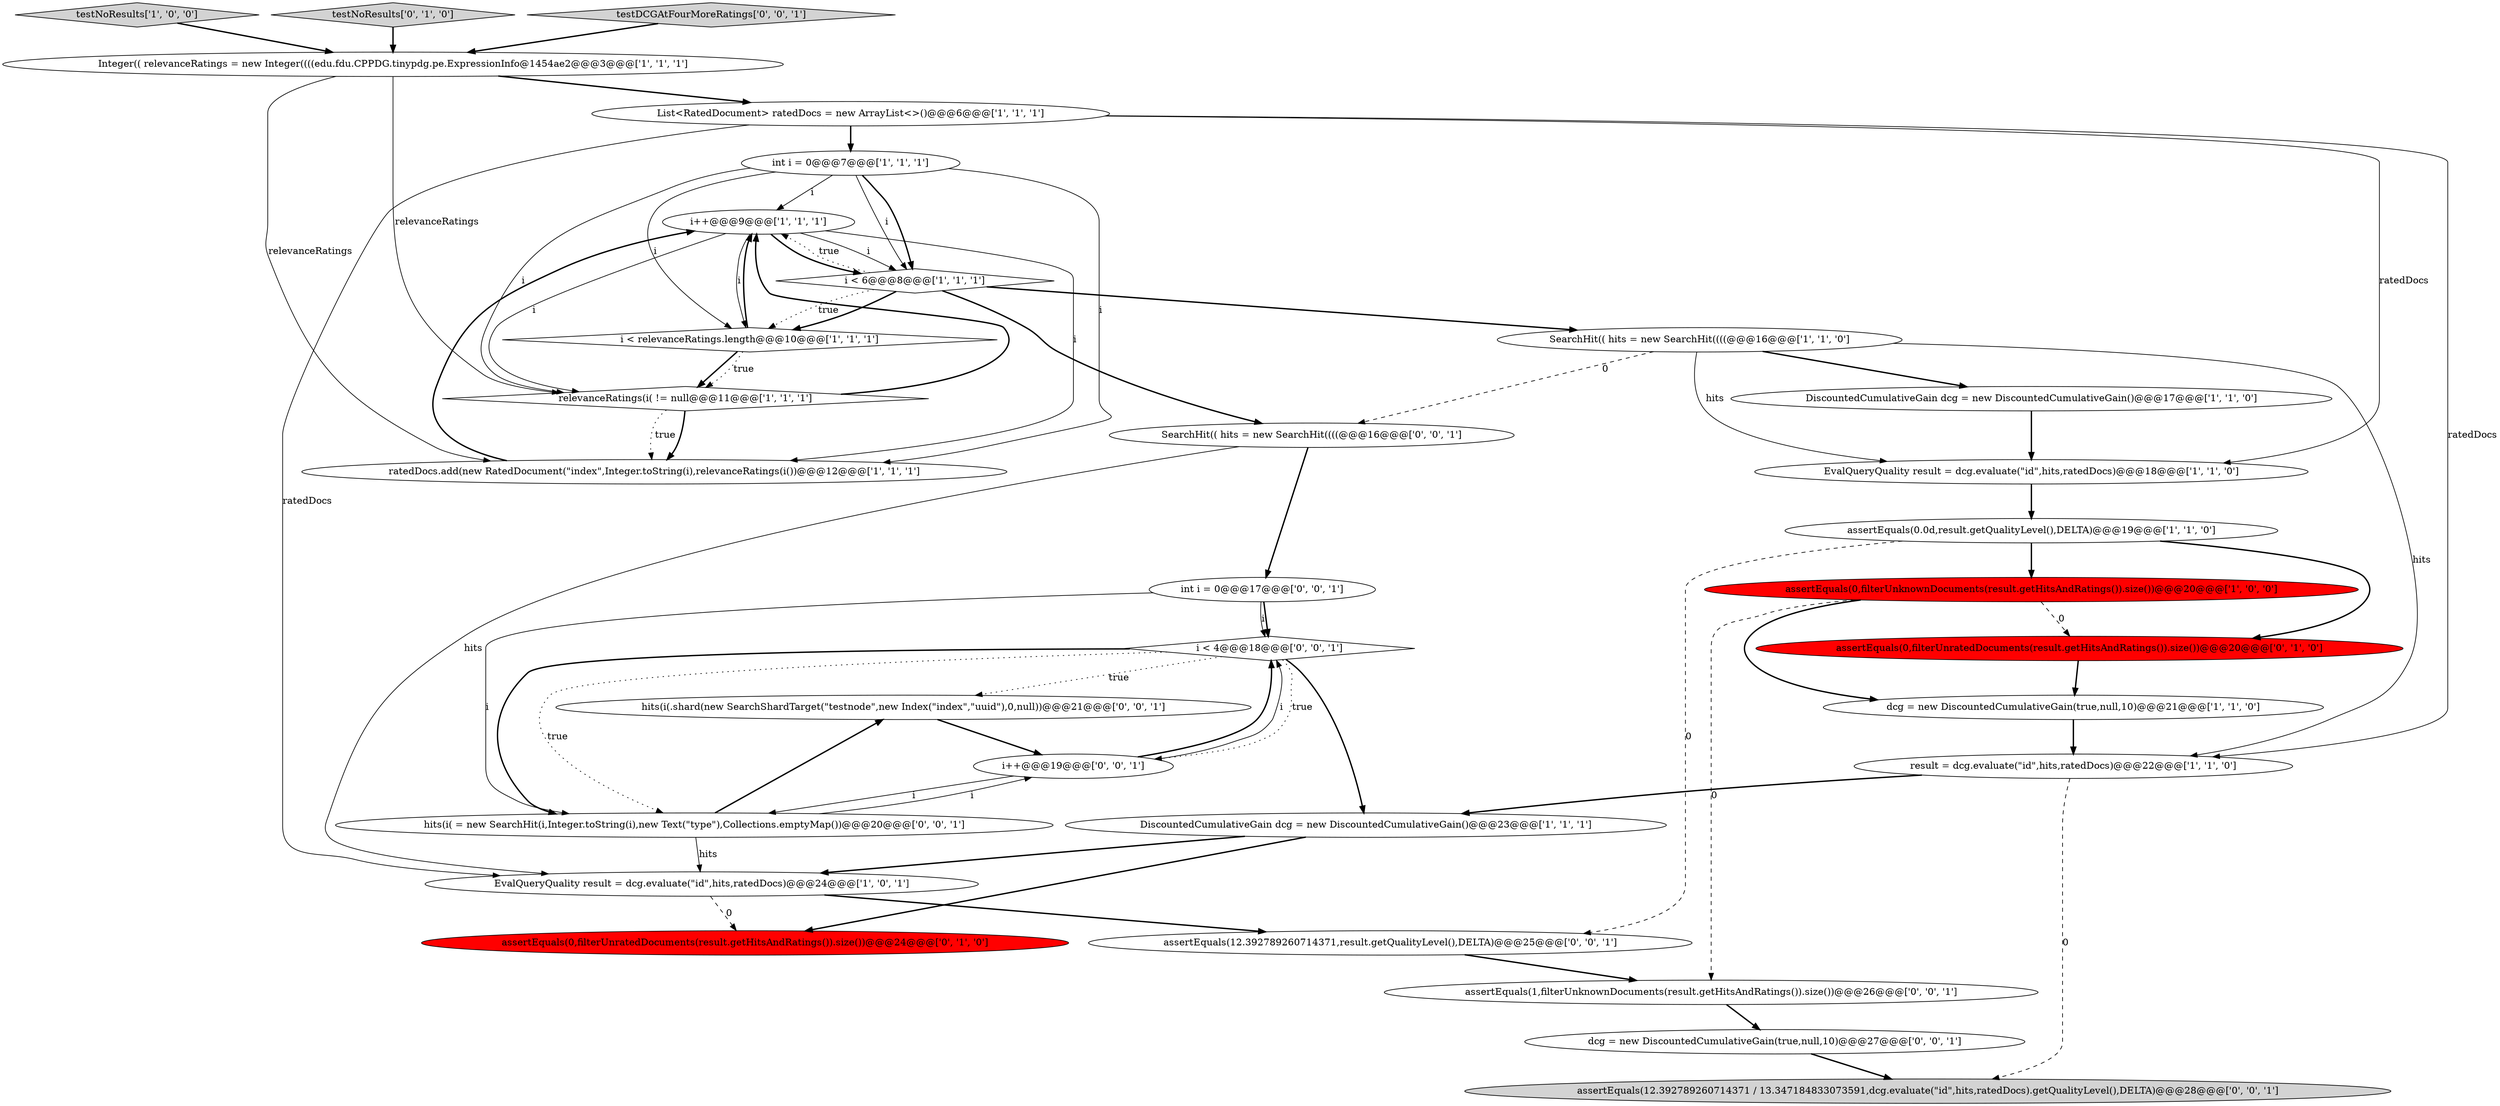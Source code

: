 digraph {
9 [style = filled, label = "DiscountedCumulativeGain dcg = new DiscountedCumulativeGain()@@@23@@@['1', '1', '1']", fillcolor = white, shape = ellipse image = "AAA0AAABBB1BBB"];
10 [style = filled, label = "int i = 0@@@7@@@['1', '1', '1']", fillcolor = white, shape = ellipse image = "AAA0AAABBB1BBB"];
25 [style = filled, label = "i < 4@@@18@@@['0', '0', '1']", fillcolor = white, shape = diamond image = "AAA0AAABBB3BBB"];
13 [style = filled, label = "testNoResults['1', '0', '0']", fillcolor = lightgray, shape = diamond image = "AAA0AAABBB1BBB"];
28 [style = filled, label = "hits(i(.shard(new SearchShardTarget(\"testnode\",new Index(\"index\",\"uuid\"),0,null))@@@21@@@['0', '0', '1']", fillcolor = white, shape = ellipse image = "AAA0AAABBB3BBB"];
17 [style = filled, label = "EvalQueryQuality result = dcg.evaluate(\"id\",hits,ratedDocs)@@@24@@@['1', '0', '1']", fillcolor = white, shape = ellipse image = "AAA0AAABBB1BBB"];
11 [style = filled, label = "Integer(( relevanceRatings = new Integer((((edu.fdu.CPPDG.tinypdg.pe.ExpressionInfo@1454ae2@@@3@@@['1', '1', '1']", fillcolor = white, shape = ellipse image = "AAA0AAABBB1BBB"];
0 [style = filled, label = "i++@@@9@@@['1', '1', '1']", fillcolor = white, shape = ellipse image = "AAA0AAABBB1BBB"];
6 [style = filled, label = "i < relevanceRatings.length@@@10@@@['1', '1', '1']", fillcolor = white, shape = diamond image = "AAA0AAABBB1BBB"];
22 [style = filled, label = "int i = 0@@@17@@@['0', '0', '1']", fillcolor = white, shape = ellipse image = "AAA0AAABBB3BBB"];
30 [style = filled, label = "dcg = new DiscountedCumulativeGain(true,null,10)@@@27@@@['0', '0', '1']", fillcolor = white, shape = ellipse image = "AAA0AAABBB3BBB"];
15 [style = filled, label = "ratedDocs.add(new RatedDocument(\"index\",Integer.toString(i),relevanceRatings(i())@@@12@@@['1', '1', '1']", fillcolor = white, shape = ellipse image = "AAA0AAABBB1BBB"];
16 [style = filled, label = "assertEquals(0.0d,result.getQualityLevel(),DELTA)@@@19@@@['1', '1', '0']", fillcolor = white, shape = ellipse image = "AAA0AAABBB1BBB"];
20 [style = filled, label = "assertEquals(0,filterUnratedDocuments(result.getHitsAndRatings()).size())@@@24@@@['0', '1', '0']", fillcolor = red, shape = ellipse image = "AAA1AAABBB2BBB"];
23 [style = filled, label = "assertEquals(1,filterUnknownDocuments(result.getHitsAndRatings()).size())@@@26@@@['0', '0', '1']", fillcolor = white, shape = ellipse image = "AAA0AAABBB3BBB"];
12 [style = filled, label = "dcg = new DiscountedCumulativeGain(true,null,10)@@@21@@@['1', '1', '0']", fillcolor = white, shape = ellipse image = "AAA0AAABBB1BBB"];
26 [style = filled, label = "i++@@@19@@@['0', '0', '1']", fillcolor = white, shape = ellipse image = "AAA0AAABBB3BBB"];
8 [style = filled, label = "result = dcg.evaluate(\"id\",hits,ratedDocs)@@@22@@@['1', '1', '0']", fillcolor = white, shape = ellipse image = "AAA0AAABBB1BBB"];
1 [style = filled, label = "i < 6@@@8@@@['1', '1', '1']", fillcolor = white, shape = diamond image = "AAA0AAABBB1BBB"];
7 [style = filled, label = "List<RatedDocument> ratedDocs = new ArrayList<>()@@@6@@@['1', '1', '1']", fillcolor = white, shape = ellipse image = "AAA0AAABBB1BBB"];
29 [style = filled, label = "hits(i( = new SearchHit(i,Integer.toString(i),new Text(\"type\"),Collections.emptyMap())@@@20@@@['0', '0', '1']", fillcolor = white, shape = ellipse image = "AAA0AAABBB3BBB"];
27 [style = filled, label = "assertEquals(12.392789260714371 / 13.347184833073591,dcg.evaluate(\"id\",hits,ratedDocs).getQualityLevel(),DELTA)@@@28@@@['0', '0', '1']", fillcolor = lightgray, shape = ellipse image = "AAA0AAABBB3BBB"];
5 [style = filled, label = "SearchHit(( hits = new SearchHit((((@@@16@@@['1', '1', '0']", fillcolor = white, shape = ellipse image = "AAA0AAABBB1BBB"];
21 [style = filled, label = "assertEquals(12.392789260714371,result.getQualityLevel(),DELTA)@@@25@@@['0', '0', '1']", fillcolor = white, shape = ellipse image = "AAA0AAABBB3BBB"];
4 [style = filled, label = "EvalQueryQuality result = dcg.evaluate(\"id\",hits,ratedDocs)@@@18@@@['1', '1', '0']", fillcolor = white, shape = ellipse image = "AAA0AAABBB1BBB"];
18 [style = filled, label = "testNoResults['0', '1', '0']", fillcolor = lightgray, shape = diamond image = "AAA0AAABBB2BBB"];
3 [style = filled, label = "assertEquals(0,filterUnknownDocuments(result.getHitsAndRatings()).size())@@@20@@@['1', '0', '0']", fillcolor = red, shape = ellipse image = "AAA1AAABBB1BBB"];
19 [style = filled, label = "assertEquals(0,filterUnratedDocuments(result.getHitsAndRatings()).size())@@@20@@@['0', '1', '0']", fillcolor = red, shape = ellipse image = "AAA1AAABBB2BBB"];
24 [style = filled, label = "SearchHit(( hits = new SearchHit((((@@@16@@@['0', '0', '1']", fillcolor = white, shape = ellipse image = "AAA0AAABBB3BBB"];
31 [style = filled, label = "testDCGAtFourMoreRatings['0', '0', '1']", fillcolor = lightgray, shape = diamond image = "AAA0AAABBB3BBB"];
2 [style = filled, label = "DiscountedCumulativeGain dcg = new DiscountedCumulativeGain()@@@17@@@['1', '1', '0']", fillcolor = white, shape = ellipse image = "AAA0AAABBB1BBB"];
14 [style = filled, label = "relevanceRatings(i( != null@@@11@@@['1', '1', '1']", fillcolor = white, shape = diamond image = "AAA0AAABBB1BBB"];
1->5 [style = bold, label=""];
16->3 [style = bold, label=""];
22->25 [style = bold, label=""];
26->29 [style = solid, label="i"];
7->4 [style = solid, label="ratedDocs"];
23->30 [style = bold, label=""];
19->12 [style = bold, label=""];
7->10 [style = bold, label=""];
0->1 [style = solid, label="i"];
5->4 [style = solid, label="hits"];
26->25 [style = bold, label=""];
18->11 [style = bold, label=""];
25->9 [style = bold, label=""];
30->27 [style = bold, label=""];
22->25 [style = solid, label="i"];
5->24 [style = dashed, label="0"];
10->0 [style = solid, label="i"];
9->17 [style = bold, label=""];
9->20 [style = bold, label=""];
28->26 [style = bold, label=""];
6->0 [style = bold, label=""];
10->1 [style = solid, label="i"];
25->28 [style = dotted, label="true"];
3->12 [style = bold, label=""];
25->29 [style = bold, label=""];
29->26 [style = solid, label="i"];
16->19 [style = bold, label=""];
25->29 [style = dotted, label="true"];
24->22 [style = bold, label=""];
2->4 [style = bold, label=""];
13->11 [style = bold, label=""];
7->17 [style = solid, label="ratedDocs"];
16->21 [style = dashed, label="0"];
31->11 [style = bold, label=""];
10->6 [style = solid, label="i"];
3->19 [style = dashed, label="0"];
11->14 [style = solid, label="relevanceRatings"];
29->28 [style = bold, label=""];
6->14 [style = bold, label=""];
3->23 [style = dashed, label="0"];
0->15 [style = solid, label="i"];
14->15 [style = dotted, label="true"];
5->2 [style = bold, label=""];
11->15 [style = solid, label="relevanceRatings"];
0->14 [style = solid, label="i"];
1->6 [style = bold, label=""];
26->25 [style = solid, label="i"];
6->14 [style = dotted, label="true"];
7->8 [style = solid, label="ratedDocs"];
14->0 [style = bold, label=""];
10->15 [style = solid, label="i"];
17->20 [style = dashed, label="0"];
29->17 [style = solid, label="hits"];
12->8 [style = bold, label=""];
0->1 [style = bold, label=""];
1->24 [style = bold, label=""];
15->0 [style = bold, label=""];
8->9 [style = bold, label=""];
8->27 [style = dashed, label="0"];
1->6 [style = dotted, label="true"];
14->15 [style = bold, label=""];
22->29 [style = solid, label="i"];
5->8 [style = solid, label="hits"];
1->0 [style = dotted, label="true"];
24->17 [style = solid, label="hits"];
10->14 [style = solid, label="i"];
10->1 [style = bold, label=""];
17->21 [style = bold, label=""];
0->6 [style = solid, label="i"];
25->26 [style = dotted, label="true"];
11->7 [style = bold, label=""];
4->16 [style = bold, label=""];
21->23 [style = bold, label=""];
}
